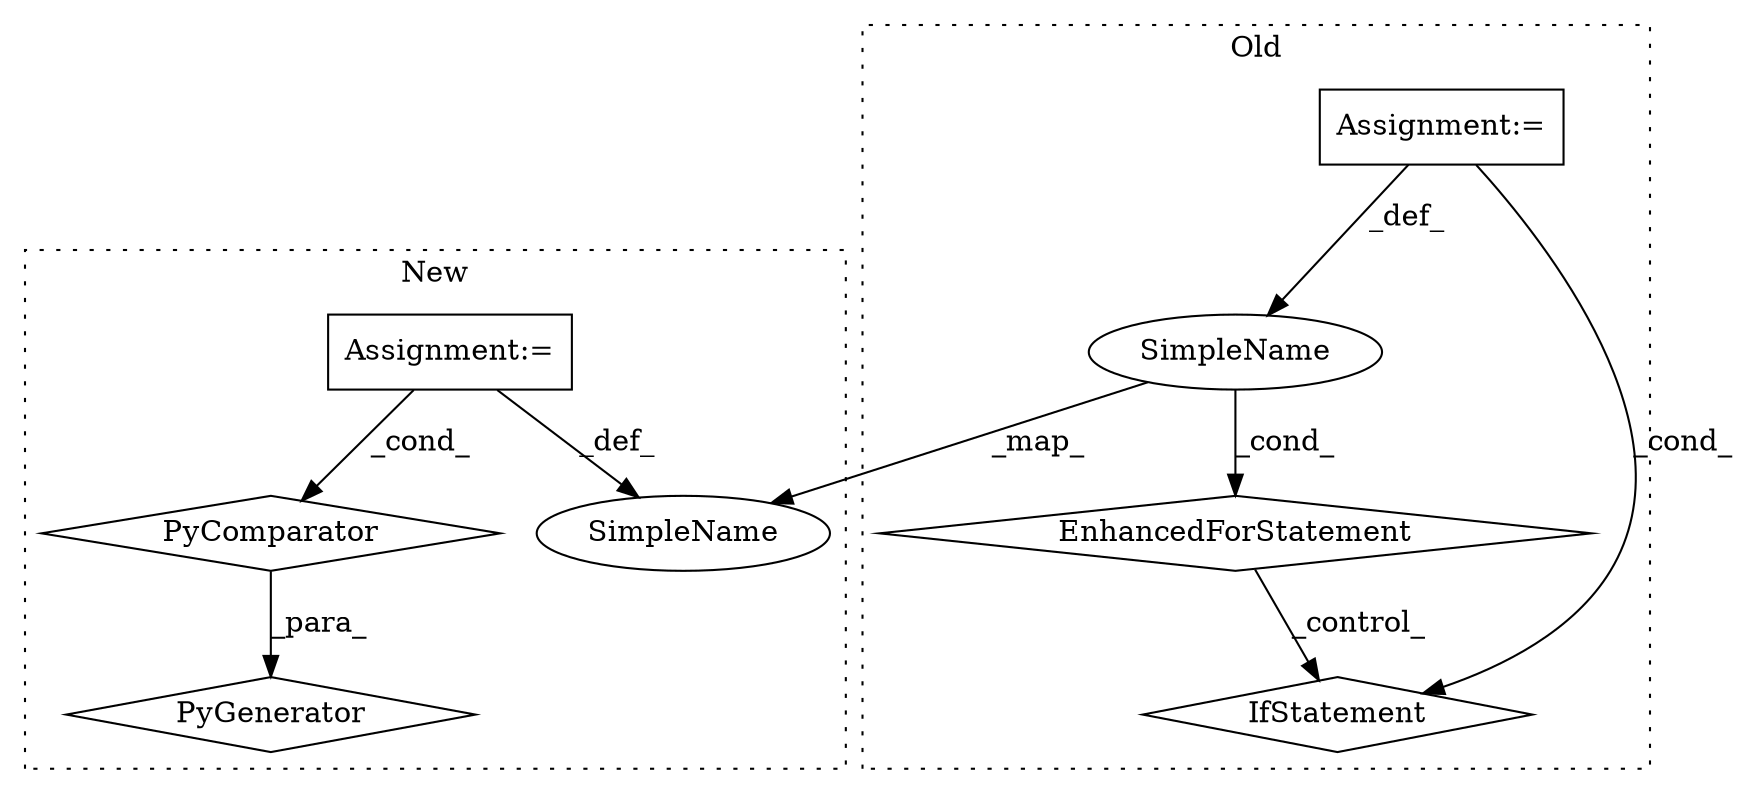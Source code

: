 digraph G {
subgraph cluster0 {
1 [label="EnhancedForStatement" a="70" s="1972,2048" l="53,2" shape="diamond"];
3 [label="Assignment:=" a="7" s="1972,2048" l="53,2" shape="box"];
6 [label="IfStatement" a="25" s="2058,2117" l="4,2" shape="diamond"];
7 [label="SimpleName" a="42" s="2029" l="10" shape="ellipse"];
label = "Old";
style="dotted";
}
subgraph cluster1 {
2 [label="PyGenerator" a="107" s="1921" l="152" shape="diamond"];
4 [label="PyComparator" a="113" s="2036" l="31" shape="diamond"];
5 [label="Assignment:=" a="7" s="2036" l="31" shape="box"];
8 [label="SimpleName" a="42" s="2039" l="10" shape="ellipse"];
label = "New";
style="dotted";
}
1 -> 6 [label="_control_"];
3 -> 6 [label="_cond_"];
3 -> 7 [label="_def_"];
4 -> 2 [label="_para_"];
5 -> 4 [label="_cond_"];
5 -> 8 [label="_def_"];
7 -> 1 [label="_cond_"];
7 -> 8 [label="_map_"];
}
